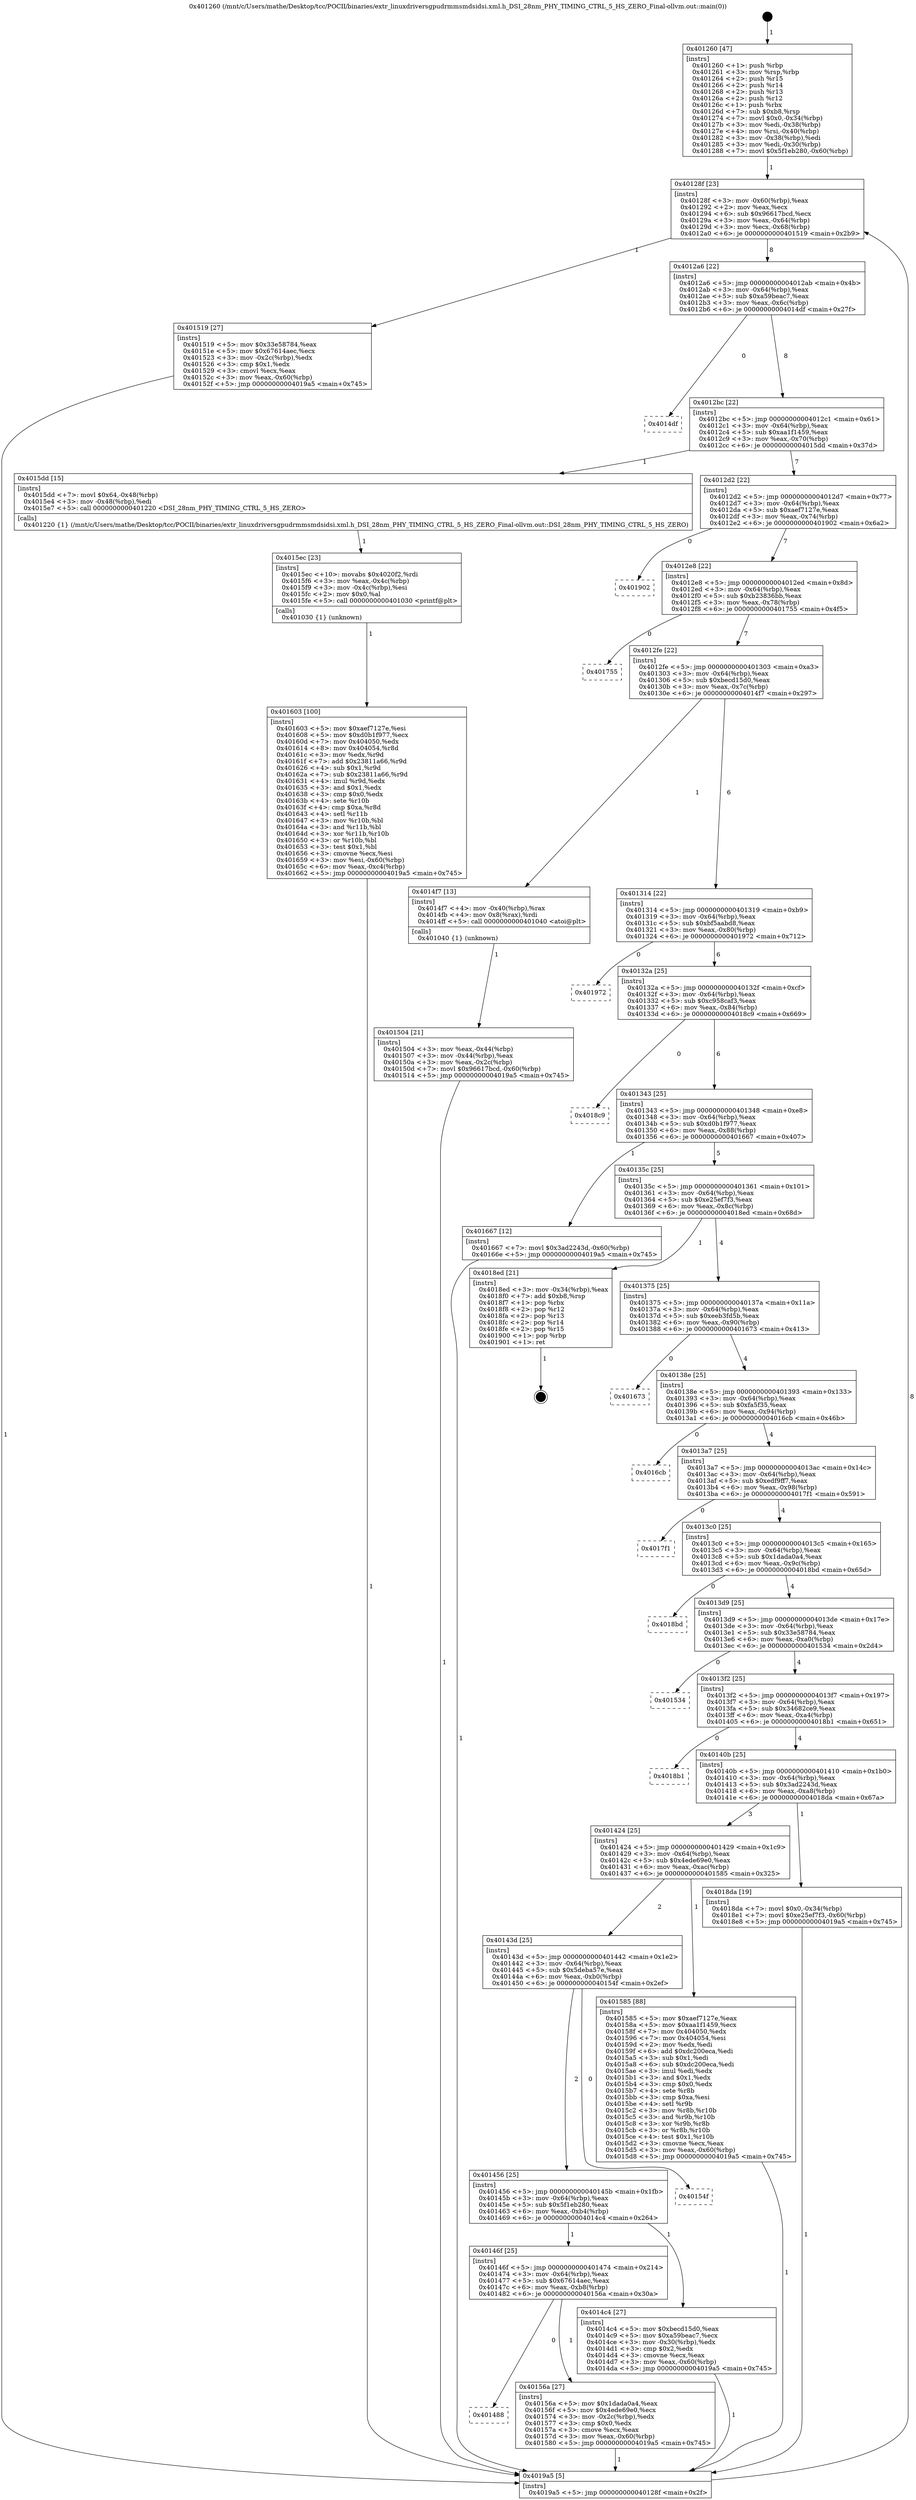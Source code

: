 digraph "0x401260" {
  label = "0x401260 (/mnt/c/Users/mathe/Desktop/tcc/POCII/binaries/extr_linuxdriversgpudrmmsmdsidsi.xml.h_DSI_28nm_PHY_TIMING_CTRL_5_HS_ZERO_Final-ollvm.out::main(0))"
  labelloc = "t"
  node[shape=record]

  Entry [label="",width=0.3,height=0.3,shape=circle,fillcolor=black,style=filled]
  "0x40128f" [label="{
     0x40128f [23]\l
     | [instrs]\l
     &nbsp;&nbsp;0x40128f \<+3\>: mov -0x60(%rbp),%eax\l
     &nbsp;&nbsp;0x401292 \<+2\>: mov %eax,%ecx\l
     &nbsp;&nbsp;0x401294 \<+6\>: sub $0x96617bcd,%ecx\l
     &nbsp;&nbsp;0x40129a \<+3\>: mov %eax,-0x64(%rbp)\l
     &nbsp;&nbsp;0x40129d \<+3\>: mov %ecx,-0x68(%rbp)\l
     &nbsp;&nbsp;0x4012a0 \<+6\>: je 0000000000401519 \<main+0x2b9\>\l
  }"]
  "0x401519" [label="{
     0x401519 [27]\l
     | [instrs]\l
     &nbsp;&nbsp;0x401519 \<+5\>: mov $0x33e58784,%eax\l
     &nbsp;&nbsp;0x40151e \<+5\>: mov $0x67614aec,%ecx\l
     &nbsp;&nbsp;0x401523 \<+3\>: mov -0x2c(%rbp),%edx\l
     &nbsp;&nbsp;0x401526 \<+3\>: cmp $0x1,%edx\l
     &nbsp;&nbsp;0x401529 \<+3\>: cmovl %ecx,%eax\l
     &nbsp;&nbsp;0x40152c \<+3\>: mov %eax,-0x60(%rbp)\l
     &nbsp;&nbsp;0x40152f \<+5\>: jmp 00000000004019a5 \<main+0x745\>\l
  }"]
  "0x4012a6" [label="{
     0x4012a6 [22]\l
     | [instrs]\l
     &nbsp;&nbsp;0x4012a6 \<+5\>: jmp 00000000004012ab \<main+0x4b\>\l
     &nbsp;&nbsp;0x4012ab \<+3\>: mov -0x64(%rbp),%eax\l
     &nbsp;&nbsp;0x4012ae \<+5\>: sub $0xa59beac7,%eax\l
     &nbsp;&nbsp;0x4012b3 \<+3\>: mov %eax,-0x6c(%rbp)\l
     &nbsp;&nbsp;0x4012b6 \<+6\>: je 00000000004014df \<main+0x27f\>\l
  }"]
  Exit [label="",width=0.3,height=0.3,shape=circle,fillcolor=black,style=filled,peripheries=2]
  "0x4014df" [label="{
     0x4014df\l
  }", style=dashed]
  "0x4012bc" [label="{
     0x4012bc [22]\l
     | [instrs]\l
     &nbsp;&nbsp;0x4012bc \<+5\>: jmp 00000000004012c1 \<main+0x61\>\l
     &nbsp;&nbsp;0x4012c1 \<+3\>: mov -0x64(%rbp),%eax\l
     &nbsp;&nbsp;0x4012c4 \<+5\>: sub $0xaa1f1459,%eax\l
     &nbsp;&nbsp;0x4012c9 \<+3\>: mov %eax,-0x70(%rbp)\l
     &nbsp;&nbsp;0x4012cc \<+6\>: je 00000000004015dd \<main+0x37d\>\l
  }"]
  "0x401603" [label="{
     0x401603 [100]\l
     | [instrs]\l
     &nbsp;&nbsp;0x401603 \<+5\>: mov $0xaef7127e,%esi\l
     &nbsp;&nbsp;0x401608 \<+5\>: mov $0xd0b1f977,%ecx\l
     &nbsp;&nbsp;0x40160d \<+7\>: mov 0x404050,%edx\l
     &nbsp;&nbsp;0x401614 \<+8\>: mov 0x404054,%r8d\l
     &nbsp;&nbsp;0x40161c \<+3\>: mov %edx,%r9d\l
     &nbsp;&nbsp;0x40161f \<+7\>: add $0x23811a66,%r9d\l
     &nbsp;&nbsp;0x401626 \<+4\>: sub $0x1,%r9d\l
     &nbsp;&nbsp;0x40162a \<+7\>: sub $0x23811a66,%r9d\l
     &nbsp;&nbsp;0x401631 \<+4\>: imul %r9d,%edx\l
     &nbsp;&nbsp;0x401635 \<+3\>: and $0x1,%edx\l
     &nbsp;&nbsp;0x401638 \<+3\>: cmp $0x0,%edx\l
     &nbsp;&nbsp;0x40163b \<+4\>: sete %r10b\l
     &nbsp;&nbsp;0x40163f \<+4\>: cmp $0xa,%r8d\l
     &nbsp;&nbsp;0x401643 \<+4\>: setl %r11b\l
     &nbsp;&nbsp;0x401647 \<+3\>: mov %r10b,%bl\l
     &nbsp;&nbsp;0x40164a \<+3\>: and %r11b,%bl\l
     &nbsp;&nbsp;0x40164d \<+3\>: xor %r11b,%r10b\l
     &nbsp;&nbsp;0x401650 \<+3\>: or %r10b,%bl\l
     &nbsp;&nbsp;0x401653 \<+3\>: test $0x1,%bl\l
     &nbsp;&nbsp;0x401656 \<+3\>: cmovne %ecx,%esi\l
     &nbsp;&nbsp;0x401659 \<+3\>: mov %esi,-0x60(%rbp)\l
     &nbsp;&nbsp;0x40165c \<+6\>: mov %eax,-0xc4(%rbp)\l
     &nbsp;&nbsp;0x401662 \<+5\>: jmp 00000000004019a5 \<main+0x745\>\l
  }"]
  "0x4015dd" [label="{
     0x4015dd [15]\l
     | [instrs]\l
     &nbsp;&nbsp;0x4015dd \<+7\>: movl $0x64,-0x48(%rbp)\l
     &nbsp;&nbsp;0x4015e4 \<+3\>: mov -0x48(%rbp),%edi\l
     &nbsp;&nbsp;0x4015e7 \<+5\>: call 0000000000401220 \<DSI_28nm_PHY_TIMING_CTRL_5_HS_ZERO\>\l
     | [calls]\l
     &nbsp;&nbsp;0x401220 \{1\} (/mnt/c/Users/mathe/Desktop/tcc/POCII/binaries/extr_linuxdriversgpudrmmsmdsidsi.xml.h_DSI_28nm_PHY_TIMING_CTRL_5_HS_ZERO_Final-ollvm.out::DSI_28nm_PHY_TIMING_CTRL_5_HS_ZERO)\l
  }"]
  "0x4012d2" [label="{
     0x4012d2 [22]\l
     | [instrs]\l
     &nbsp;&nbsp;0x4012d2 \<+5\>: jmp 00000000004012d7 \<main+0x77\>\l
     &nbsp;&nbsp;0x4012d7 \<+3\>: mov -0x64(%rbp),%eax\l
     &nbsp;&nbsp;0x4012da \<+5\>: sub $0xaef7127e,%eax\l
     &nbsp;&nbsp;0x4012df \<+3\>: mov %eax,-0x74(%rbp)\l
     &nbsp;&nbsp;0x4012e2 \<+6\>: je 0000000000401902 \<main+0x6a2\>\l
  }"]
  "0x4015ec" [label="{
     0x4015ec [23]\l
     | [instrs]\l
     &nbsp;&nbsp;0x4015ec \<+10\>: movabs $0x4020f2,%rdi\l
     &nbsp;&nbsp;0x4015f6 \<+3\>: mov %eax,-0x4c(%rbp)\l
     &nbsp;&nbsp;0x4015f9 \<+3\>: mov -0x4c(%rbp),%esi\l
     &nbsp;&nbsp;0x4015fc \<+2\>: mov $0x0,%al\l
     &nbsp;&nbsp;0x4015fe \<+5\>: call 0000000000401030 \<printf@plt\>\l
     | [calls]\l
     &nbsp;&nbsp;0x401030 \{1\} (unknown)\l
  }"]
  "0x401902" [label="{
     0x401902\l
  }", style=dashed]
  "0x4012e8" [label="{
     0x4012e8 [22]\l
     | [instrs]\l
     &nbsp;&nbsp;0x4012e8 \<+5\>: jmp 00000000004012ed \<main+0x8d\>\l
     &nbsp;&nbsp;0x4012ed \<+3\>: mov -0x64(%rbp),%eax\l
     &nbsp;&nbsp;0x4012f0 \<+5\>: sub $0xb23836bb,%eax\l
     &nbsp;&nbsp;0x4012f5 \<+3\>: mov %eax,-0x78(%rbp)\l
     &nbsp;&nbsp;0x4012f8 \<+6\>: je 0000000000401755 \<main+0x4f5\>\l
  }"]
  "0x401488" [label="{
     0x401488\l
  }", style=dashed]
  "0x401755" [label="{
     0x401755\l
  }", style=dashed]
  "0x4012fe" [label="{
     0x4012fe [22]\l
     | [instrs]\l
     &nbsp;&nbsp;0x4012fe \<+5\>: jmp 0000000000401303 \<main+0xa3\>\l
     &nbsp;&nbsp;0x401303 \<+3\>: mov -0x64(%rbp),%eax\l
     &nbsp;&nbsp;0x401306 \<+5\>: sub $0xbecd15d0,%eax\l
     &nbsp;&nbsp;0x40130b \<+3\>: mov %eax,-0x7c(%rbp)\l
     &nbsp;&nbsp;0x40130e \<+6\>: je 00000000004014f7 \<main+0x297\>\l
  }"]
  "0x40156a" [label="{
     0x40156a [27]\l
     | [instrs]\l
     &nbsp;&nbsp;0x40156a \<+5\>: mov $0x1dada0a4,%eax\l
     &nbsp;&nbsp;0x40156f \<+5\>: mov $0x4ede69e0,%ecx\l
     &nbsp;&nbsp;0x401574 \<+3\>: mov -0x2c(%rbp),%edx\l
     &nbsp;&nbsp;0x401577 \<+3\>: cmp $0x0,%edx\l
     &nbsp;&nbsp;0x40157a \<+3\>: cmove %ecx,%eax\l
     &nbsp;&nbsp;0x40157d \<+3\>: mov %eax,-0x60(%rbp)\l
     &nbsp;&nbsp;0x401580 \<+5\>: jmp 00000000004019a5 \<main+0x745\>\l
  }"]
  "0x4014f7" [label="{
     0x4014f7 [13]\l
     | [instrs]\l
     &nbsp;&nbsp;0x4014f7 \<+4\>: mov -0x40(%rbp),%rax\l
     &nbsp;&nbsp;0x4014fb \<+4\>: mov 0x8(%rax),%rdi\l
     &nbsp;&nbsp;0x4014ff \<+5\>: call 0000000000401040 \<atoi@plt\>\l
     | [calls]\l
     &nbsp;&nbsp;0x401040 \{1\} (unknown)\l
  }"]
  "0x401314" [label="{
     0x401314 [22]\l
     | [instrs]\l
     &nbsp;&nbsp;0x401314 \<+5\>: jmp 0000000000401319 \<main+0xb9\>\l
     &nbsp;&nbsp;0x401319 \<+3\>: mov -0x64(%rbp),%eax\l
     &nbsp;&nbsp;0x40131c \<+5\>: sub $0xbf5aabd8,%eax\l
     &nbsp;&nbsp;0x401321 \<+3\>: mov %eax,-0x80(%rbp)\l
     &nbsp;&nbsp;0x401324 \<+6\>: je 0000000000401972 \<main+0x712\>\l
  }"]
  "0x401504" [label="{
     0x401504 [21]\l
     | [instrs]\l
     &nbsp;&nbsp;0x401504 \<+3\>: mov %eax,-0x44(%rbp)\l
     &nbsp;&nbsp;0x401507 \<+3\>: mov -0x44(%rbp),%eax\l
     &nbsp;&nbsp;0x40150a \<+3\>: mov %eax,-0x2c(%rbp)\l
     &nbsp;&nbsp;0x40150d \<+7\>: movl $0x96617bcd,-0x60(%rbp)\l
     &nbsp;&nbsp;0x401514 \<+5\>: jmp 00000000004019a5 \<main+0x745\>\l
  }"]
  "0x401972" [label="{
     0x401972\l
  }", style=dashed]
  "0x40132a" [label="{
     0x40132a [25]\l
     | [instrs]\l
     &nbsp;&nbsp;0x40132a \<+5\>: jmp 000000000040132f \<main+0xcf\>\l
     &nbsp;&nbsp;0x40132f \<+3\>: mov -0x64(%rbp),%eax\l
     &nbsp;&nbsp;0x401332 \<+5\>: sub $0xc958caf3,%eax\l
     &nbsp;&nbsp;0x401337 \<+6\>: mov %eax,-0x84(%rbp)\l
     &nbsp;&nbsp;0x40133d \<+6\>: je 00000000004018c9 \<main+0x669\>\l
  }"]
  "0x401260" [label="{
     0x401260 [47]\l
     | [instrs]\l
     &nbsp;&nbsp;0x401260 \<+1\>: push %rbp\l
     &nbsp;&nbsp;0x401261 \<+3\>: mov %rsp,%rbp\l
     &nbsp;&nbsp;0x401264 \<+2\>: push %r15\l
     &nbsp;&nbsp;0x401266 \<+2\>: push %r14\l
     &nbsp;&nbsp;0x401268 \<+2\>: push %r13\l
     &nbsp;&nbsp;0x40126a \<+2\>: push %r12\l
     &nbsp;&nbsp;0x40126c \<+1\>: push %rbx\l
     &nbsp;&nbsp;0x40126d \<+7\>: sub $0xb8,%rsp\l
     &nbsp;&nbsp;0x401274 \<+7\>: movl $0x0,-0x34(%rbp)\l
     &nbsp;&nbsp;0x40127b \<+3\>: mov %edi,-0x38(%rbp)\l
     &nbsp;&nbsp;0x40127e \<+4\>: mov %rsi,-0x40(%rbp)\l
     &nbsp;&nbsp;0x401282 \<+3\>: mov -0x38(%rbp),%edi\l
     &nbsp;&nbsp;0x401285 \<+3\>: mov %edi,-0x30(%rbp)\l
     &nbsp;&nbsp;0x401288 \<+7\>: movl $0x5f1eb280,-0x60(%rbp)\l
  }"]
  "0x4018c9" [label="{
     0x4018c9\l
  }", style=dashed]
  "0x401343" [label="{
     0x401343 [25]\l
     | [instrs]\l
     &nbsp;&nbsp;0x401343 \<+5\>: jmp 0000000000401348 \<main+0xe8\>\l
     &nbsp;&nbsp;0x401348 \<+3\>: mov -0x64(%rbp),%eax\l
     &nbsp;&nbsp;0x40134b \<+5\>: sub $0xd0b1f977,%eax\l
     &nbsp;&nbsp;0x401350 \<+6\>: mov %eax,-0x88(%rbp)\l
     &nbsp;&nbsp;0x401356 \<+6\>: je 0000000000401667 \<main+0x407\>\l
  }"]
  "0x4019a5" [label="{
     0x4019a5 [5]\l
     | [instrs]\l
     &nbsp;&nbsp;0x4019a5 \<+5\>: jmp 000000000040128f \<main+0x2f\>\l
  }"]
  "0x401667" [label="{
     0x401667 [12]\l
     | [instrs]\l
     &nbsp;&nbsp;0x401667 \<+7\>: movl $0x3ad2243d,-0x60(%rbp)\l
     &nbsp;&nbsp;0x40166e \<+5\>: jmp 00000000004019a5 \<main+0x745\>\l
  }"]
  "0x40135c" [label="{
     0x40135c [25]\l
     | [instrs]\l
     &nbsp;&nbsp;0x40135c \<+5\>: jmp 0000000000401361 \<main+0x101\>\l
     &nbsp;&nbsp;0x401361 \<+3\>: mov -0x64(%rbp),%eax\l
     &nbsp;&nbsp;0x401364 \<+5\>: sub $0xe25ef7f3,%eax\l
     &nbsp;&nbsp;0x401369 \<+6\>: mov %eax,-0x8c(%rbp)\l
     &nbsp;&nbsp;0x40136f \<+6\>: je 00000000004018ed \<main+0x68d\>\l
  }"]
  "0x40146f" [label="{
     0x40146f [25]\l
     | [instrs]\l
     &nbsp;&nbsp;0x40146f \<+5\>: jmp 0000000000401474 \<main+0x214\>\l
     &nbsp;&nbsp;0x401474 \<+3\>: mov -0x64(%rbp),%eax\l
     &nbsp;&nbsp;0x401477 \<+5\>: sub $0x67614aec,%eax\l
     &nbsp;&nbsp;0x40147c \<+6\>: mov %eax,-0xb8(%rbp)\l
     &nbsp;&nbsp;0x401482 \<+6\>: je 000000000040156a \<main+0x30a\>\l
  }"]
  "0x4018ed" [label="{
     0x4018ed [21]\l
     | [instrs]\l
     &nbsp;&nbsp;0x4018ed \<+3\>: mov -0x34(%rbp),%eax\l
     &nbsp;&nbsp;0x4018f0 \<+7\>: add $0xb8,%rsp\l
     &nbsp;&nbsp;0x4018f7 \<+1\>: pop %rbx\l
     &nbsp;&nbsp;0x4018f8 \<+2\>: pop %r12\l
     &nbsp;&nbsp;0x4018fa \<+2\>: pop %r13\l
     &nbsp;&nbsp;0x4018fc \<+2\>: pop %r14\l
     &nbsp;&nbsp;0x4018fe \<+2\>: pop %r15\l
     &nbsp;&nbsp;0x401900 \<+1\>: pop %rbp\l
     &nbsp;&nbsp;0x401901 \<+1\>: ret\l
  }"]
  "0x401375" [label="{
     0x401375 [25]\l
     | [instrs]\l
     &nbsp;&nbsp;0x401375 \<+5\>: jmp 000000000040137a \<main+0x11a\>\l
     &nbsp;&nbsp;0x40137a \<+3\>: mov -0x64(%rbp),%eax\l
     &nbsp;&nbsp;0x40137d \<+5\>: sub $0xeeb3fd5b,%eax\l
     &nbsp;&nbsp;0x401382 \<+6\>: mov %eax,-0x90(%rbp)\l
     &nbsp;&nbsp;0x401388 \<+6\>: je 0000000000401673 \<main+0x413\>\l
  }"]
  "0x4014c4" [label="{
     0x4014c4 [27]\l
     | [instrs]\l
     &nbsp;&nbsp;0x4014c4 \<+5\>: mov $0xbecd15d0,%eax\l
     &nbsp;&nbsp;0x4014c9 \<+5\>: mov $0xa59beac7,%ecx\l
     &nbsp;&nbsp;0x4014ce \<+3\>: mov -0x30(%rbp),%edx\l
     &nbsp;&nbsp;0x4014d1 \<+3\>: cmp $0x2,%edx\l
     &nbsp;&nbsp;0x4014d4 \<+3\>: cmovne %ecx,%eax\l
     &nbsp;&nbsp;0x4014d7 \<+3\>: mov %eax,-0x60(%rbp)\l
     &nbsp;&nbsp;0x4014da \<+5\>: jmp 00000000004019a5 \<main+0x745\>\l
  }"]
  "0x401673" [label="{
     0x401673\l
  }", style=dashed]
  "0x40138e" [label="{
     0x40138e [25]\l
     | [instrs]\l
     &nbsp;&nbsp;0x40138e \<+5\>: jmp 0000000000401393 \<main+0x133\>\l
     &nbsp;&nbsp;0x401393 \<+3\>: mov -0x64(%rbp),%eax\l
     &nbsp;&nbsp;0x401396 \<+5\>: sub $0xfa5f35,%eax\l
     &nbsp;&nbsp;0x40139b \<+6\>: mov %eax,-0x94(%rbp)\l
     &nbsp;&nbsp;0x4013a1 \<+6\>: je 00000000004016cb \<main+0x46b\>\l
  }"]
  "0x401456" [label="{
     0x401456 [25]\l
     | [instrs]\l
     &nbsp;&nbsp;0x401456 \<+5\>: jmp 000000000040145b \<main+0x1fb\>\l
     &nbsp;&nbsp;0x40145b \<+3\>: mov -0x64(%rbp),%eax\l
     &nbsp;&nbsp;0x40145e \<+5\>: sub $0x5f1eb280,%eax\l
     &nbsp;&nbsp;0x401463 \<+6\>: mov %eax,-0xb4(%rbp)\l
     &nbsp;&nbsp;0x401469 \<+6\>: je 00000000004014c4 \<main+0x264\>\l
  }"]
  "0x4016cb" [label="{
     0x4016cb\l
  }", style=dashed]
  "0x4013a7" [label="{
     0x4013a7 [25]\l
     | [instrs]\l
     &nbsp;&nbsp;0x4013a7 \<+5\>: jmp 00000000004013ac \<main+0x14c\>\l
     &nbsp;&nbsp;0x4013ac \<+3\>: mov -0x64(%rbp),%eax\l
     &nbsp;&nbsp;0x4013af \<+5\>: sub $0xedf9ff7,%eax\l
     &nbsp;&nbsp;0x4013b4 \<+6\>: mov %eax,-0x98(%rbp)\l
     &nbsp;&nbsp;0x4013ba \<+6\>: je 00000000004017f1 \<main+0x591\>\l
  }"]
  "0x40154f" [label="{
     0x40154f\l
  }", style=dashed]
  "0x4017f1" [label="{
     0x4017f1\l
  }", style=dashed]
  "0x4013c0" [label="{
     0x4013c0 [25]\l
     | [instrs]\l
     &nbsp;&nbsp;0x4013c0 \<+5\>: jmp 00000000004013c5 \<main+0x165\>\l
     &nbsp;&nbsp;0x4013c5 \<+3\>: mov -0x64(%rbp),%eax\l
     &nbsp;&nbsp;0x4013c8 \<+5\>: sub $0x1dada0a4,%eax\l
     &nbsp;&nbsp;0x4013cd \<+6\>: mov %eax,-0x9c(%rbp)\l
     &nbsp;&nbsp;0x4013d3 \<+6\>: je 00000000004018bd \<main+0x65d\>\l
  }"]
  "0x40143d" [label="{
     0x40143d [25]\l
     | [instrs]\l
     &nbsp;&nbsp;0x40143d \<+5\>: jmp 0000000000401442 \<main+0x1e2\>\l
     &nbsp;&nbsp;0x401442 \<+3\>: mov -0x64(%rbp),%eax\l
     &nbsp;&nbsp;0x401445 \<+5\>: sub $0x5deba57e,%eax\l
     &nbsp;&nbsp;0x40144a \<+6\>: mov %eax,-0xb0(%rbp)\l
     &nbsp;&nbsp;0x401450 \<+6\>: je 000000000040154f \<main+0x2ef\>\l
  }"]
  "0x4018bd" [label="{
     0x4018bd\l
  }", style=dashed]
  "0x4013d9" [label="{
     0x4013d9 [25]\l
     | [instrs]\l
     &nbsp;&nbsp;0x4013d9 \<+5\>: jmp 00000000004013de \<main+0x17e\>\l
     &nbsp;&nbsp;0x4013de \<+3\>: mov -0x64(%rbp),%eax\l
     &nbsp;&nbsp;0x4013e1 \<+5\>: sub $0x33e58784,%eax\l
     &nbsp;&nbsp;0x4013e6 \<+6\>: mov %eax,-0xa0(%rbp)\l
     &nbsp;&nbsp;0x4013ec \<+6\>: je 0000000000401534 \<main+0x2d4\>\l
  }"]
  "0x401585" [label="{
     0x401585 [88]\l
     | [instrs]\l
     &nbsp;&nbsp;0x401585 \<+5\>: mov $0xaef7127e,%eax\l
     &nbsp;&nbsp;0x40158a \<+5\>: mov $0xaa1f1459,%ecx\l
     &nbsp;&nbsp;0x40158f \<+7\>: mov 0x404050,%edx\l
     &nbsp;&nbsp;0x401596 \<+7\>: mov 0x404054,%esi\l
     &nbsp;&nbsp;0x40159d \<+2\>: mov %edx,%edi\l
     &nbsp;&nbsp;0x40159f \<+6\>: add $0xdc200eca,%edi\l
     &nbsp;&nbsp;0x4015a5 \<+3\>: sub $0x1,%edi\l
     &nbsp;&nbsp;0x4015a8 \<+6\>: sub $0xdc200eca,%edi\l
     &nbsp;&nbsp;0x4015ae \<+3\>: imul %edi,%edx\l
     &nbsp;&nbsp;0x4015b1 \<+3\>: and $0x1,%edx\l
     &nbsp;&nbsp;0x4015b4 \<+3\>: cmp $0x0,%edx\l
     &nbsp;&nbsp;0x4015b7 \<+4\>: sete %r8b\l
     &nbsp;&nbsp;0x4015bb \<+3\>: cmp $0xa,%esi\l
     &nbsp;&nbsp;0x4015be \<+4\>: setl %r9b\l
     &nbsp;&nbsp;0x4015c2 \<+3\>: mov %r8b,%r10b\l
     &nbsp;&nbsp;0x4015c5 \<+3\>: and %r9b,%r10b\l
     &nbsp;&nbsp;0x4015c8 \<+3\>: xor %r9b,%r8b\l
     &nbsp;&nbsp;0x4015cb \<+3\>: or %r8b,%r10b\l
     &nbsp;&nbsp;0x4015ce \<+4\>: test $0x1,%r10b\l
     &nbsp;&nbsp;0x4015d2 \<+3\>: cmovne %ecx,%eax\l
     &nbsp;&nbsp;0x4015d5 \<+3\>: mov %eax,-0x60(%rbp)\l
     &nbsp;&nbsp;0x4015d8 \<+5\>: jmp 00000000004019a5 \<main+0x745\>\l
  }"]
  "0x401534" [label="{
     0x401534\l
  }", style=dashed]
  "0x4013f2" [label="{
     0x4013f2 [25]\l
     | [instrs]\l
     &nbsp;&nbsp;0x4013f2 \<+5\>: jmp 00000000004013f7 \<main+0x197\>\l
     &nbsp;&nbsp;0x4013f7 \<+3\>: mov -0x64(%rbp),%eax\l
     &nbsp;&nbsp;0x4013fa \<+5\>: sub $0x34682ce9,%eax\l
     &nbsp;&nbsp;0x4013ff \<+6\>: mov %eax,-0xa4(%rbp)\l
     &nbsp;&nbsp;0x401405 \<+6\>: je 00000000004018b1 \<main+0x651\>\l
  }"]
  "0x401424" [label="{
     0x401424 [25]\l
     | [instrs]\l
     &nbsp;&nbsp;0x401424 \<+5\>: jmp 0000000000401429 \<main+0x1c9\>\l
     &nbsp;&nbsp;0x401429 \<+3\>: mov -0x64(%rbp),%eax\l
     &nbsp;&nbsp;0x40142c \<+5\>: sub $0x4ede69e0,%eax\l
     &nbsp;&nbsp;0x401431 \<+6\>: mov %eax,-0xac(%rbp)\l
     &nbsp;&nbsp;0x401437 \<+6\>: je 0000000000401585 \<main+0x325\>\l
  }"]
  "0x4018b1" [label="{
     0x4018b1\l
  }", style=dashed]
  "0x40140b" [label="{
     0x40140b [25]\l
     | [instrs]\l
     &nbsp;&nbsp;0x40140b \<+5\>: jmp 0000000000401410 \<main+0x1b0\>\l
     &nbsp;&nbsp;0x401410 \<+3\>: mov -0x64(%rbp),%eax\l
     &nbsp;&nbsp;0x401413 \<+5\>: sub $0x3ad2243d,%eax\l
     &nbsp;&nbsp;0x401418 \<+6\>: mov %eax,-0xa8(%rbp)\l
     &nbsp;&nbsp;0x40141e \<+6\>: je 00000000004018da \<main+0x67a\>\l
  }"]
  "0x4018da" [label="{
     0x4018da [19]\l
     | [instrs]\l
     &nbsp;&nbsp;0x4018da \<+7\>: movl $0x0,-0x34(%rbp)\l
     &nbsp;&nbsp;0x4018e1 \<+7\>: movl $0xe25ef7f3,-0x60(%rbp)\l
     &nbsp;&nbsp;0x4018e8 \<+5\>: jmp 00000000004019a5 \<main+0x745\>\l
  }"]
  Entry -> "0x401260" [label=" 1"]
  "0x40128f" -> "0x401519" [label=" 1"]
  "0x40128f" -> "0x4012a6" [label=" 8"]
  "0x4018ed" -> Exit [label=" 1"]
  "0x4012a6" -> "0x4014df" [label=" 0"]
  "0x4012a6" -> "0x4012bc" [label=" 8"]
  "0x4018da" -> "0x4019a5" [label=" 1"]
  "0x4012bc" -> "0x4015dd" [label=" 1"]
  "0x4012bc" -> "0x4012d2" [label=" 7"]
  "0x401667" -> "0x4019a5" [label=" 1"]
  "0x4012d2" -> "0x401902" [label=" 0"]
  "0x4012d2" -> "0x4012e8" [label=" 7"]
  "0x401603" -> "0x4019a5" [label=" 1"]
  "0x4012e8" -> "0x401755" [label=" 0"]
  "0x4012e8" -> "0x4012fe" [label=" 7"]
  "0x4015ec" -> "0x401603" [label=" 1"]
  "0x4012fe" -> "0x4014f7" [label=" 1"]
  "0x4012fe" -> "0x401314" [label=" 6"]
  "0x4015dd" -> "0x4015ec" [label=" 1"]
  "0x401314" -> "0x401972" [label=" 0"]
  "0x401314" -> "0x40132a" [label=" 6"]
  "0x40156a" -> "0x4019a5" [label=" 1"]
  "0x40132a" -> "0x4018c9" [label=" 0"]
  "0x40132a" -> "0x401343" [label=" 6"]
  "0x40146f" -> "0x401488" [label=" 0"]
  "0x401343" -> "0x401667" [label=" 1"]
  "0x401343" -> "0x40135c" [label=" 5"]
  "0x40146f" -> "0x40156a" [label=" 1"]
  "0x40135c" -> "0x4018ed" [label=" 1"]
  "0x40135c" -> "0x401375" [label=" 4"]
  "0x401585" -> "0x4019a5" [label=" 1"]
  "0x401375" -> "0x401673" [label=" 0"]
  "0x401375" -> "0x40138e" [label=" 4"]
  "0x401519" -> "0x4019a5" [label=" 1"]
  "0x40138e" -> "0x4016cb" [label=" 0"]
  "0x40138e" -> "0x4013a7" [label=" 4"]
  "0x4014f7" -> "0x401504" [label=" 1"]
  "0x4013a7" -> "0x4017f1" [label=" 0"]
  "0x4013a7" -> "0x4013c0" [label=" 4"]
  "0x4019a5" -> "0x40128f" [label=" 8"]
  "0x4013c0" -> "0x4018bd" [label=" 0"]
  "0x4013c0" -> "0x4013d9" [label=" 4"]
  "0x4014c4" -> "0x4019a5" [label=" 1"]
  "0x4013d9" -> "0x401534" [label=" 0"]
  "0x4013d9" -> "0x4013f2" [label=" 4"]
  "0x401456" -> "0x40146f" [label=" 1"]
  "0x4013f2" -> "0x4018b1" [label=" 0"]
  "0x4013f2" -> "0x40140b" [label=" 4"]
  "0x401504" -> "0x4019a5" [label=" 1"]
  "0x40140b" -> "0x4018da" [label=" 1"]
  "0x40140b" -> "0x401424" [label=" 3"]
  "0x401456" -> "0x4014c4" [label=" 1"]
  "0x401424" -> "0x401585" [label=" 1"]
  "0x401424" -> "0x40143d" [label=" 2"]
  "0x401260" -> "0x40128f" [label=" 1"]
  "0x40143d" -> "0x40154f" [label=" 0"]
  "0x40143d" -> "0x401456" [label=" 2"]
}
